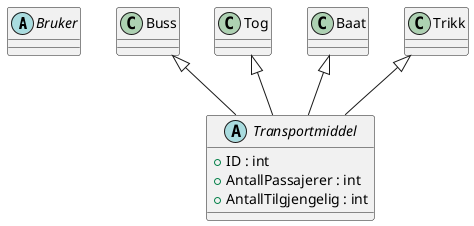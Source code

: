 @startuml
'https://plantuml.com/class-diagram

abstract class Bruker
abstract class Transportmiddel {
    + ID : int
    + AntallPassajerer : int
    + AntallTilgjengelig : int
}

Buss <|-- Transportmiddel
Tog <|-- Transportmiddel
Baat <|-- Transportmiddel
Trikk <|-- Transportmiddel

class Buss {
}
class Tog {
}
class Baat {
}
class Trikk {
}


'Eksempler'
/'interface List
interface Collection

List <|-- AbstractList
Collection <|-- AbstractCollection

Collection <|- List
AbstractCollection <|- AbstractList
AbstractList <|-- ArrayList

class ArrayList {
Object[] elementData
size()
}

enum TimeUnit {
DAYS
HOURS
MINUTES
}'/

@enduml